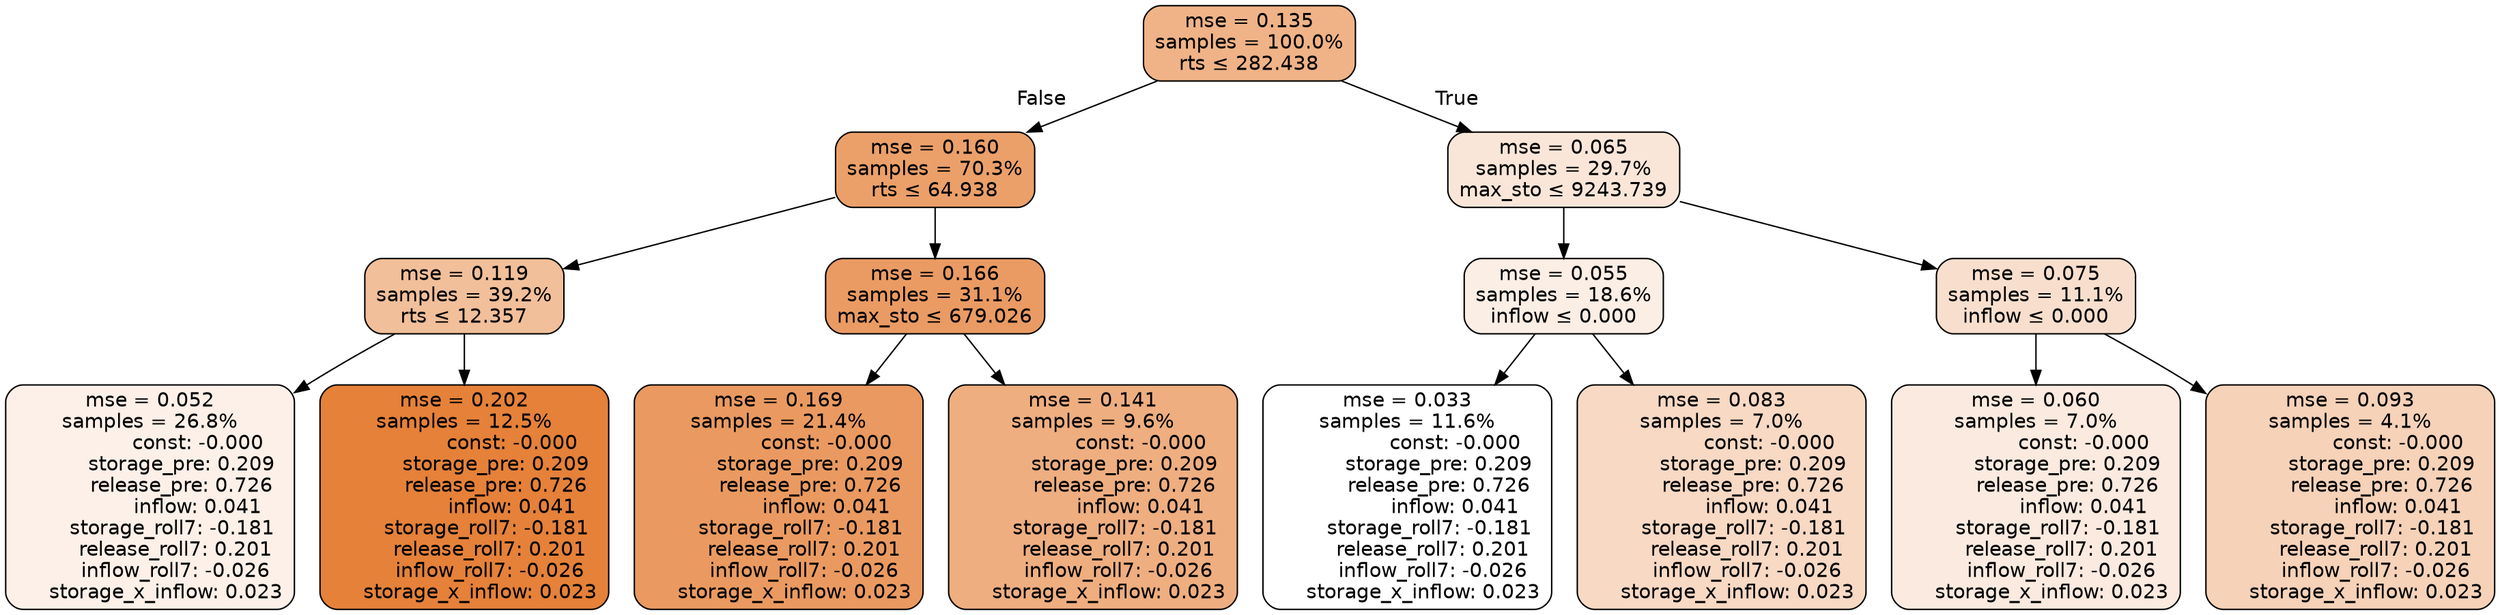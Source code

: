 digraph tree {
node [shape=rectangle, style="filled, rounded", color="black", fontname=helvetica] ;
edge [fontname=helvetica] ;
	"0" [label="mse = 0.135
samples = 100.0%
rts &le; 282.438", fillcolor="#efb387"]
	"1" [label="mse = 0.160
samples = 70.3%
rts &le; 64.938", fillcolor="#eba06a"]
	"2" [label="mse = 0.119
samples = 39.2%
rts &le; 12.357", fillcolor="#f1bf9a"]
	"3" [label="mse = 0.052
samples = 26.8%
               const: -0.000
          storage_pre: 0.209
          release_pre: 0.726
               inflow: 0.041
       storage_roll7: -0.181
        release_roll7: 0.201
        inflow_roll7: -0.026
     storage_x_inflow: 0.023", fillcolor="#fcf0e8"]
	"4" [label="mse = 0.202
samples = 12.5%
               const: -0.000
          storage_pre: 0.209
          release_pre: 0.726
               inflow: 0.041
       storage_roll7: -0.181
        release_roll7: 0.201
        inflow_roll7: -0.026
     storage_x_inflow: 0.023", fillcolor="#e58139"]
	"5" [label="mse = 0.166
samples = 31.1%
max_sto &le; 679.026", fillcolor="#ea9b63"]
	"6" [label="mse = 0.169
samples = 21.4%
               const: -0.000
          storage_pre: 0.209
          release_pre: 0.726
               inflow: 0.041
       storage_roll7: -0.181
        release_roll7: 0.201
        inflow_roll7: -0.026
     storage_x_inflow: 0.023", fillcolor="#ea9a60"]
	"7" [label="mse = 0.141
samples = 9.6%
               const: -0.000
          storage_pre: 0.209
          release_pre: 0.726
               inflow: 0.041
       storage_roll7: -0.181
        release_roll7: 0.201
        inflow_roll7: -0.026
     storage_x_inflow: 0.023", fillcolor="#eeae80"]
	"8" [label="mse = 0.065
samples = 29.7%
max_sto &le; 9243.739", fillcolor="#f9e6d8"]
	"9" [label="mse = 0.055
samples = 18.6%
inflow &le; 0.000", fillcolor="#fbeee5"]
	"10" [label="mse = 0.033
samples = 11.6%
               const: -0.000
          storage_pre: 0.209
          release_pre: 0.726
               inflow: 0.041
       storage_roll7: -0.181
        release_roll7: 0.201
        inflow_roll7: -0.026
     storage_x_inflow: 0.023", fillcolor="#ffffff"]
	"11" [label="mse = 0.083
samples = 7.0%
               const: -0.000
          storage_pre: 0.209
          release_pre: 0.726
               inflow: 0.041
       storage_roll7: -0.181
        release_roll7: 0.201
        inflow_roll7: -0.026
     storage_x_inflow: 0.023", fillcolor="#f7d9c4"]
	"12" [label="mse = 0.075
samples = 11.1%
inflow &le; 0.000", fillcolor="#f8dfcd"]
	"13" [label="mse = 0.060
samples = 7.0%
               const: -0.000
          storage_pre: 0.209
          release_pre: 0.726
               inflow: 0.041
       storage_roll7: -0.181
        release_roll7: 0.201
        inflow_roll7: -0.026
     storage_x_inflow: 0.023", fillcolor="#faeadf"]
	"14" [label="mse = 0.093
samples = 4.1%
               const: -0.000
          storage_pre: 0.209
          release_pre: 0.726
               inflow: 0.041
       storage_roll7: -0.181
        release_roll7: 0.201
        inflow_roll7: -0.026
     storage_x_inflow: 0.023", fillcolor="#f5d2b8"]

	"0" -> "1" [labeldistance=2.5, labelangle=45, headlabel="False"]
	"1" -> "2"
	"2" -> "3"
	"2" -> "4"
	"1" -> "5"
	"5" -> "6"
	"5" -> "7"
	"0" -> "8" [labeldistance=2.5, labelangle=-45, headlabel="True"]
	"8" -> "9"
	"9" -> "10"
	"9" -> "11"
	"8" -> "12"
	"12" -> "13"
	"12" -> "14"
}